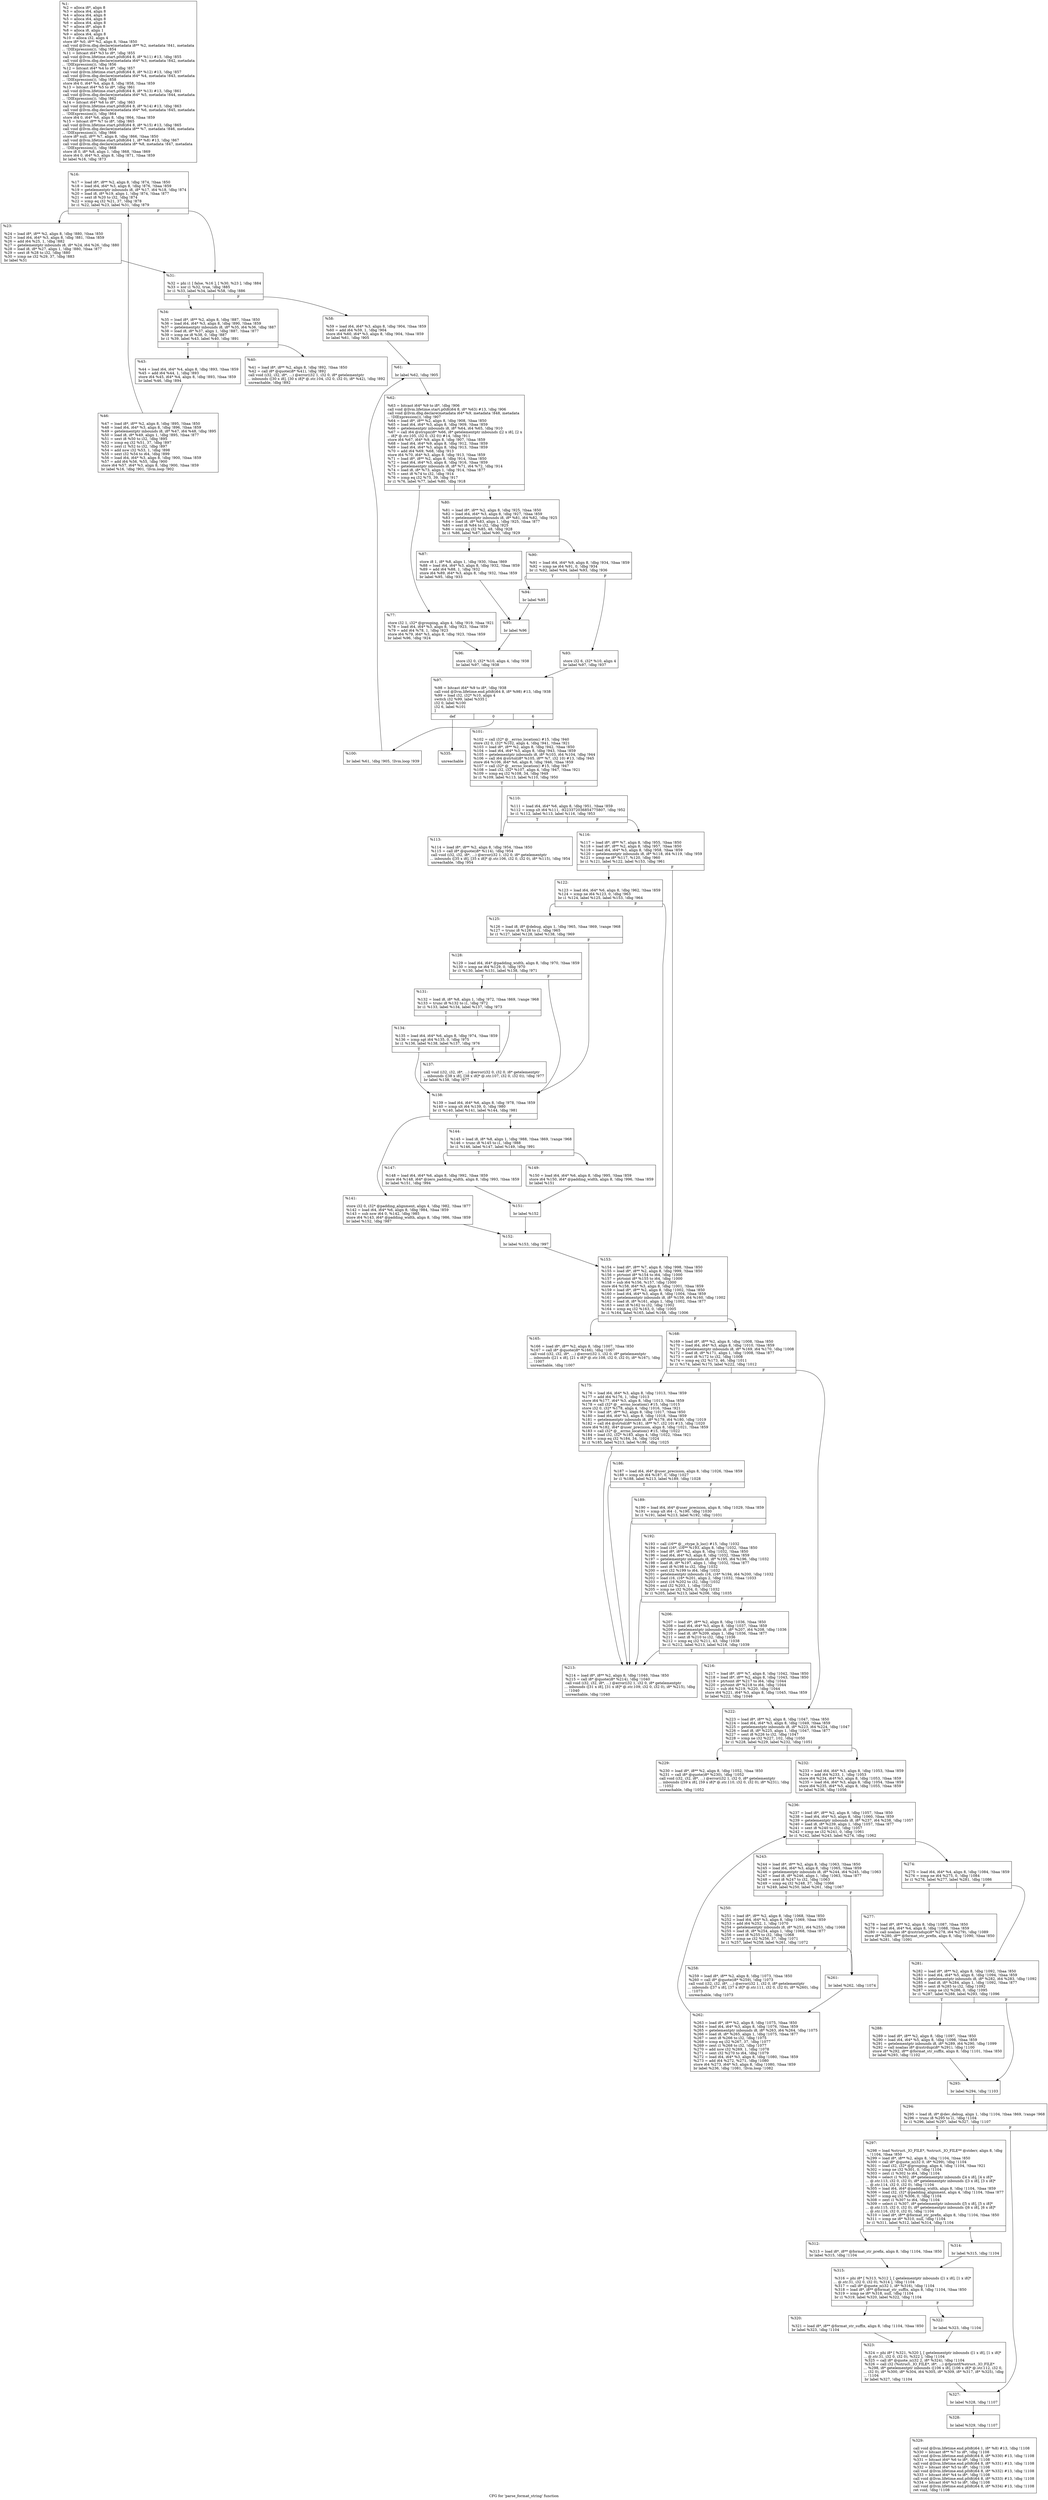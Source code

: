 digraph "CFG for 'parse_format_string' function" {
	label="CFG for 'parse_format_string' function";

	Node0xa82b40 [shape=record,label="{%1:\l  %2 = alloca i8*, align 8\l  %3 = alloca i64, align 8\l  %4 = alloca i64, align 8\l  %5 = alloca i64, align 8\l  %6 = alloca i64, align 8\l  %7 = alloca i8*, align 8\l  %8 = alloca i8, align 1\l  %9 = alloca i64, align 8\l  %10 = alloca i32, align 4\l  store i8* %0, i8** %2, align 8, !tbaa !850\l  call void @llvm.dbg.declare(metadata i8** %2, metadata !841, metadata\l... !DIExpression()), !dbg !854\l  %11 = bitcast i64* %3 to i8*, !dbg !855\l  call void @llvm.lifetime.start.p0i8(i64 8, i8* %11) #13, !dbg !855\l  call void @llvm.dbg.declare(metadata i64* %3, metadata !842, metadata\l... !DIExpression()), !dbg !856\l  %12 = bitcast i64* %4 to i8*, !dbg !857\l  call void @llvm.lifetime.start.p0i8(i64 8, i8* %12) #13, !dbg !857\l  call void @llvm.dbg.declare(metadata i64* %4, metadata !843, metadata\l... !DIExpression()), !dbg !858\l  store i64 0, i64* %4, align 8, !dbg !858, !tbaa !859\l  %13 = bitcast i64* %5 to i8*, !dbg !861\l  call void @llvm.lifetime.start.p0i8(i64 8, i8* %13) #13, !dbg !861\l  call void @llvm.dbg.declare(metadata i64* %5, metadata !844, metadata\l... !DIExpression()), !dbg !862\l  %14 = bitcast i64* %6 to i8*, !dbg !863\l  call void @llvm.lifetime.start.p0i8(i64 8, i8* %14) #13, !dbg !863\l  call void @llvm.dbg.declare(metadata i64* %6, metadata !845, metadata\l... !DIExpression()), !dbg !864\l  store i64 0, i64* %6, align 8, !dbg !864, !tbaa !859\l  %15 = bitcast i8** %7 to i8*, !dbg !865\l  call void @llvm.lifetime.start.p0i8(i64 8, i8* %15) #13, !dbg !865\l  call void @llvm.dbg.declare(metadata i8** %7, metadata !846, metadata\l... !DIExpression()), !dbg !866\l  store i8* null, i8** %7, align 8, !dbg !866, !tbaa !850\l  call void @llvm.lifetime.start.p0i8(i64 1, i8* %8) #13, !dbg !867\l  call void @llvm.dbg.declare(metadata i8* %8, metadata !847, metadata\l... !DIExpression()), !dbg !868\l  store i8 0, i8* %8, align 1, !dbg !868, !tbaa !869\l  store i64 0, i64* %3, align 8, !dbg !871, !tbaa !859\l  br label %16, !dbg !873\l}"];
	Node0xa82b40 -> Node0xaacb60;
	Node0xaacb60 [shape=record,label="{%16:\l\l  %17 = load i8*, i8** %2, align 8, !dbg !874, !tbaa !850\l  %18 = load i64, i64* %3, align 8, !dbg !876, !tbaa !859\l  %19 = getelementptr inbounds i8, i8* %17, i64 %18, !dbg !874\l  %20 = load i8, i8* %19, align 1, !dbg !874, !tbaa !877\l  %21 = sext i8 %20 to i32, !dbg !874\l  %22 = icmp eq i32 %21, 37, !dbg !878\l  br i1 %22, label %23, label %31, !dbg !879\l|{<s0>T|<s1>F}}"];
	Node0xaacb60:s0 -> Node0xaacbb0;
	Node0xaacb60:s1 -> Node0xaacc00;
	Node0xaacbb0 [shape=record,label="{%23:\l\l  %24 = load i8*, i8** %2, align 8, !dbg !880, !tbaa !850\l  %25 = load i64, i64* %3, align 8, !dbg !881, !tbaa !859\l  %26 = add i64 %25, 1, !dbg !882\l  %27 = getelementptr inbounds i8, i8* %24, i64 %26, !dbg !880\l  %28 = load i8, i8* %27, align 1, !dbg !880, !tbaa !877\l  %29 = sext i8 %28 to i32, !dbg !880\l  %30 = icmp ne i32 %29, 37, !dbg !883\l  br label %31\l}"];
	Node0xaacbb0 -> Node0xaacc00;
	Node0xaacc00 [shape=record,label="{%31:\l\l  %32 = phi i1 [ false, %16 ], [ %30, %23 ], !dbg !884\l  %33 = xor i1 %32, true, !dbg !885\l  br i1 %33, label %34, label %58, !dbg !886\l|{<s0>T|<s1>F}}"];
	Node0xaacc00:s0 -> Node0xaacc50;
	Node0xaacc00:s1 -> Node0xaacd90;
	Node0xaacc50 [shape=record,label="{%34:\l\l  %35 = load i8*, i8** %2, align 8, !dbg !887, !tbaa !850\l  %36 = load i64, i64* %3, align 8, !dbg !890, !tbaa !859\l  %37 = getelementptr inbounds i8, i8* %35, i64 %36, !dbg !887\l  %38 = load i8, i8* %37, align 1, !dbg !887, !tbaa !877\l  %39 = icmp ne i8 %38, 0, !dbg !887\l  br i1 %39, label %43, label %40, !dbg !891\l|{<s0>T|<s1>F}}"];
	Node0xaacc50:s0 -> Node0xaaccf0;
	Node0xaacc50:s1 -> Node0xaacca0;
	Node0xaacca0 [shape=record,label="{%40:\l\l  %41 = load i8*, i8** %2, align 8, !dbg !892, !tbaa !850\l  %42 = call i8* @quote(i8* %41), !dbg !892\l  call void (i32, i32, i8*, ...) @error(i32 1, i32 0, i8* getelementptr\l... inbounds ([30 x i8], [30 x i8]* @.str.104, i32 0, i32 0), i8* %42), !dbg !892\l  unreachable, !dbg !892\l}"];
	Node0xaaccf0 [shape=record,label="{%43:\l\l  %44 = load i64, i64* %4, align 8, !dbg !893, !tbaa !859\l  %45 = add i64 %44, 1, !dbg !893\l  store i64 %45, i64* %4, align 8, !dbg !893, !tbaa !859\l  br label %46, !dbg !894\l}"];
	Node0xaaccf0 -> Node0xaacd40;
	Node0xaacd40 [shape=record,label="{%46:\l\l  %47 = load i8*, i8** %2, align 8, !dbg !895, !tbaa !850\l  %48 = load i64, i64* %3, align 8, !dbg !896, !tbaa !859\l  %49 = getelementptr inbounds i8, i8* %47, i64 %48, !dbg !895\l  %50 = load i8, i8* %49, align 1, !dbg !895, !tbaa !877\l  %51 = sext i8 %50 to i32, !dbg !895\l  %52 = icmp eq i32 %51, 37, !dbg !897\l  %53 = zext i1 %52 to i32, !dbg !897\l  %54 = add nsw i32 %53, 1, !dbg !898\l  %55 = sext i32 %54 to i64, !dbg !899\l  %56 = load i64, i64* %3, align 8, !dbg !900, !tbaa !859\l  %57 = add i64 %56, %55, !dbg !900\l  store i64 %57, i64* %3, align 8, !dbg !900, !tbaa !859\l  br label %16, !dbg !901, !llvm.loop !902\l}"];
	Node0xaacd40 -> Node0xaacb60;
	Node0xaacd90 [shape=record,label="{%58:\l\l  %59 = load i64, i64* %3, align 8, !dbg !904, !tbaa !859\l  %60 = add i64 %59, 1, !dbg !904\l  store i64 %60, i64* %3, align 8, !dbg !904, !tbaa !859\l  br label %61, !dbg !905\l}"];
	Node0xaacd90 -> Node0xaacde0;
	Node0xaacde0 [shape=record,label="{%61:\l\l  br label %62, !dbg !905\l}"];
	Node0xaacde0 -> Node0xaace30;
	Node0xaace30 [shape=record,label="{%62:\l\l  %63 = bitcast i64* %9 to i8*, !dbg !906\l  call void @llvm.lifetime.start.p0i8(i64 8, i8* %63) #13, !dbg !906\l  call void @llvm.dbg.declare(metadata i64* %9, metadata !848, metadata\l... !DIExpression()), !dbg !907\l  %64 = load i8*, i8** %2, align 8, !dbg !908, !tbaa !850\l  %65 = load i64, i64* %3, align 8, !dbg !909, !tbaa !859\l  %66 = getelementptr inbounds i8, i8* %64, i64 %65, !dbg !910\l  %67 = call i64 @strspn(i8* %66, i8* getelementptr inbounds ([2 x i8], [2 x\l... i8]* @.str.105, i32 0, i32 0)) #14, !dbg !911\l  store i64 %67, i64* %9, align 8, !dbg !907, !tbaa !859\l  %68 = load i64, i64* %9, align 8, !dbg !912, !tbaa !859\l  %69 = load i64, i64* %3, align 8, !dbg !913, !tbaa !859\l  %70 = add i64 %69, %68, !dbg !913\l  store i64 %70, i64* %3, align 8, !dbg !913, !tbaa !859\l  %71 = load i8*, i8** %2, align 8, !dbg !914, !tbaa !850\l  %72 = load i64, i64* %3, align 8, !dbg !916, !tbaa !859\l  %73 = getelementptr inbounds i8, i8* %71, i64 %72, !dbg !914\l  %74 = load i8, i8* %73, align 1, !dbg !914, !tbaa !877\l  %75 = sext i8 %74 to i32, !dbg !914\l  %76 = icmp eq i32 %75, 39, !dbg !917\l  br i1 %76, label %77, label %80, !dbg !918\l|{<s0>T|<s1>F}}"];
	Node0xaace30:s0 -> Node0xaace80;
	Node0xaace30:s1 -> Node0xaaced0;
	Node0xaace80 [shape=record,label="{%77:\l\l  store i32 1, i32* @grouping, align 4, !dbg !919, !tbaa !921\l  %78 = load i64, i64* %3, align 8, !dbg !923, !tbaa !859\l  %79 = add i64 %78, 1, !dbg !923\l  store i64 %79, i64* %3, align 8, !dbg !923, !tbaa !859\l  br label %96, !dbg !924\l}"];
	Node0xaace80 -> Node0xaad0b0;
	Node0xaaced0 [shape=record,label="{%80:\l\l  %81 = load i8*, i8** %2, align 8, !dbg !925, !tbaa !850\l  %82 = load i64, i64* %3, align 8, !dbg !927, !tbaa !859\l  %83 = getelementptr inbounds i8, i8* %81, i64 %82, !dbg !925\l  %84 = load i8, i8* %83, align 1, !dbg !925, !tbaa !877\l  %85 = sext i8 %84 to i32, !dbg !925\l  %86 = icmp eq i32 %85, 48, !dbg !928\l  br i1 %86, label %87, label %90, !dbg !929\l|{<s0>T|<s1>F}}"];
	Node0xaaced0:s0 -> Node0xaacf20;
	Node0xaaced0:s1 -> Node0xaacf70;
	Node0xaacf20 [shape=record,label="{%87:\l\l  store i8 1, i8* %8, align 1, !dbg !930, !tbaa !869\l  %88 = load i64, i64* %3, align 8, !dbg !932, !tbaa !859\l  %89 = add i64 %88, 1, !dbg !932\l  store i64 %89, i64* %3, align 8, !dbg !932, !tbaa !859\l  br label %95, !dbg !933\l}"];
	Node0xaacf20 -> Node0xaad060;
	Node0xaacf70 [shape=record,label="{%90:\l\l  %91 = load i64, i64* %9, align 8, !dbg !934, !tbaa !859\l  %92 = icmp ne i64 %91, 0, !dbg !934\l  br i1 %92, label %94, label %93, !dbg !936\l|{<s0>T|<s1>F}}"];
	Node0xaacf70:s0 -> Node0xaad010;
	Node0xaacf70:s1 -> Node0xaacfc0;
	Node0xaacfc0 [shape=record,label="{%93:\l\l  store i32 6, i32* %10, align 4\l  br label %97, !dbg !937\l}"];
	Node0xaacfc0 -> Node0xaad100;
	Node0xaad010 [shape=record,label="{%94:\l\l  br label %95\l}"];
	Node0xaad010 -> Node0xaad060;
	Node0xaad060 [shape=record,label="{%95:\l\l  br label %96\l}"];
	Node0xaad060 -> Node0xaad0b0;
	Node0xaad0b0 [shape=record,label="{%96:\l\l  store i32 0, i32* %10, align 4, !dbg !938\l  br label %97, !dbg !938\l}"];
	Node0xaad0b0 -> Node0xaad100;
	Node0xaad100 [shape=record,label="{%97:\l\l  %98 = bitcast i64* %9 to i8*, !dbg !938\l  call void @llvm.lifetime.end.p0i8(i64 8, i8* %98) #13, !dbg !938\l  %99 = load i32, i32* %10, align 4\l  switch i32 %99, label %335 [\l    i32 0, label %100\l    i32 6, label %101\l  ]\l|{<s0>def|<s1>0|<s2>6}}"];
	Node0xaad100:s0 -> Node0xaae1e0;
	Node0xaad100:s1 -> Node0xaad150;
	Node0xaad100:s2 -> Node0xaad1a0;
	Node0xaad150 [shape=record,label="{%100:\l\l  br label %61, !dbg !905, !llvm.loop !939\l}"];
	Node0xaad150 -> Node0xaacde0;
	Node0xaad1a0 [shape=record,label="{%101:\l\l  %102 = call i32* @__errno_location() #15, !dbg !940\l  store i32 0, i32* %102, align 4, !dbg !941, !tbaa !921\l  %103 = load i8*, i8** %2, align 8, !dbg !942, !tbaa !850\l  %104 = load i64, i64* %3, align 8, !dbg !943, !tbaa !859\l  %105 = getelementptr inbounds i8, i8* %103, i64 %104, !dbg !944\l  %106 = call i64 @strtol(i8* %105, i8** %7, i32 10) #13, !dbg !945\l  store i64 %106, i64* %6, align 8, !dbg !946, !tbaa !859\l  %107 = call i32* @__errno_location() #15, !dbg !947\l  %108 = load i32, i32* %107, align 4, !dbg !947, !tbaa !921\l  %109 = icmp eq i32 %108, 34, !dbg !949\l  br i1 %109, label %113, label %110, !dbg !950\l|{<s0>T|<s1>F}}"];
	Node0xaad1a0:s0 -> Node0xaad240;
	Node0xaad1a0:s1 -> Node0xaad1f0;
	Node0xaad1f0 [shape=record,label="{%110:\l\l  %111 = load i64, i64* %6, align 8, !dbg !951, !tbaa !859\l  %112 = icmp slt i64 %111, -9223372036854775807, !dbg !952\l  br i1 %112, label %113, label %116, !dbg !953\l|{<s0>T|<s1>F}}"];
	Node0xaad1f0:s0 -> Node0xaad240;
	Node0xaad1f0:s1 -> Node0xaad290;
	Node0xaad240 [shape=record,label="{%113:\l\l  %114 = load i8*, i8** %2, align 8, !dbg !954, !tbaa !850\l  %115 = call i8* @quote(i8* %114), !dbg !954\l  call void (i32, i32, i8*, ...) @error(i32 1, i32 0, i8* getelementptr\l... inbounds ([35 x i8], [35 x i8]* @.str.106, i32 0, i32 0), i8* %115), !dbg !954\l  unreachable, !dbg !954\l}"];
	Node0xaad290 [shape=record,label="{%116:\l\l  %117 = load i8*, i8** %7, align 8, !dbg !955, !tbaa !850\l  %118 = load i8*, i8** %2, align 8, !dbg !957, !tbaa !850\l  %119 = load i64, i64* %3, align 8, !dbg !958, !tbaa !859\l  %120 = getelementptr inbounds i8, i8* %118, i64 %119, !dbg !959\l  %121 = icmp ne i8* %117, %120, !dbg !960\l  br i1 %121, label %122, label %153, !dbg !961\l|{<s0>T|<s1>F}}"];
	Node0xaad290:s0 -> Node0xaad2e0;
	Node0xaad290:s1 -> Node0xaad6f0;
	Node0xaad2e0 [shape=record,label="{%122:\l\l  %123 = load i64, i64* %6, align 8, !dbg !962, !tbaa !859\l  %124 = icmp ne i64 %123, 0, !dbg !963\l  br i1 %124, label %125, label %153, !dbg !964\l|{<s0>T|<s1>F}}"];
	Node0xaad2e0:s0 -> Node0xaad330;
	Node0xaad2e0:s1 -> Node0xaad6f0;
	Node0xaad330 [shape=record,label="{%125:\l\l  %126 = load i8, i8* @debug, align 1, !dbg !965, !tbaa !869, !range !968\l  %127 = trunc i8 %126 to i1, !dbg !965\l  br i1 %127, label %128, label %138, !dbg !969\l|{<s0>T|<s1>F}}"];
	Node0xaad330:s0 -> Node0xaad380;
	Node0xaad330:s1 -> Node0xaad4c0;
	Node0xaad380 [shape=record,label="{%128:\l\l  %129 = load i64, i64* @padding_width, align 8, !dbg !970, !tbaa !859\l  %130 = icmp ne i64 %129, 0, !dbg !970\l  br i1 %130, label %131, label %138, !dbg !971\l|{<s0>T|<s1>F}}"];
	Node0xaad380:s0 -> Node0xaad3d0;
	Node0xaad380:s1 -> Node0xaad4c0;
	Node0xaad3d0 [shape=record,label="{%131:\l\l  %132 = load i8, i8* %8, align 1, !dbg !972, !tbaa !869, !range !968\l  %133 = trunc i8 %132 to i1, !dbg !972\l  br i1 %133, label %134, label %137, !dbg !973\l|{<s0>T|<s1>F}}"];
	Node0xaad3d0:s0 -> Node0xaad420;
	Node0xaad3d0:s1 -> Node0xaad470;
	Node0xaad420 [shape=record,label="{%134:\l\l  %135 = load i64, i64* %6, align 8, !dbg !974, !tbaa !859\l  %136 = icmp sgt i64 %135, 0, !dbg !975\l  br i1 %136, label %138, label %137, !dbg !976\l|{<s0>T|<s1>F}}"];
	Node0xaad420:s0 -> Node0xaad4c0;
	Node0xaad420:s1 -> Node0xaad470;
	Node0xaad470 [shape=record,label="{%137:\l\l  call void (i32, i32, i8*, ...) @error(i32 0, i32 0, i8* getelementptr\l... inbounds ([38 x i8], [38 x i8]* @.str.107, i32 0, i32 0)), !dbg !977\l  br label %138, !dbg !977\l}"];
	Node0xaad470 -> Node0xaad4c0;
	Node0xaad4c0 [shape=record,label="{%138:\l\l  %139 = load i64, i64* %6, align 8, !dbg !978, !tbaa !859\l  %140 = icmp slt i64 %139, 0, !dbg !980\l  br i1 %140, label %141, label %144, !dbg !981\l|{<s0>T|<s1>F}}"];
	Node0xaad4c0:s0 -> Node0xaad510;
	Node0xaad4c0:s1 -> Node0xaad560;
	Node0xaad510 [shape=record,label="{%141:\l\l  store i32 0, i32* @padding_alignment, align 4, !dbg !982, !tbaa !877\l  %142 = load i64, i64* %6, align 8, !dbg !984, !tbaa !859\l  %143 = sub nsw i64 0, %142, !dbg !985\l  store i64 %143, i64* @padding_width, align 8, !dbg !986, !tbaa !859\l  br label %152, !dbg !987\l}"];
	Node0xaad510 -> Node0xaad6a0;
	Node0xaad560 [shape=record,label="{%144:\l\l  %145 = load i8, i8* %8, align 1, !dbg !988, !tbaa !869, !range !968\l  %146 = trunc i8 %145 to i1, !dbg !988\l  br i1 %146, label %147, label %149, !dbg !991\l|{<s0>T|<s1>F}}"];
	Node0xaad560:s0 -> Node0xaad5b0;
	Node0xaad560:s1 -> Node0xaad600;
	Node0xaad5b0 [shape=record,label="{%147:\l\l  %148 = load i64, i64* %6, align 8, !dbg !992, !tbaa !859\l  store i64 %148, i64* @zero_padding_width, align 8, !dbg !993, !tbaa !859\l  br label %151, !dbg !994\l}"];
	Node0xaad5b0 -> Node0xaad650;
	Node0xaad600 [shape=record,label="{%149:\l\l  %150 = load i64, i64* %6, align 8, !dbg !995, !tbaa !859\l  store i64 %150, i64* @padding_width, align 8, !dbg !996, !tbaa !859\l  br label %151\l}"];
	Node0xaad600 -> Node0xaad650;
	Node0xaad650 [shape=record,label="{%151:\l\l  br label %152\l}"];
	Node0xaad650 -> Node0xaad6a0;
	Node0xaad6a0 [shape=record,label="{%152:\l\l  br label %153, !dbg !997\l}"];
	Node0xaad6a0 -> Node0xaad6f0;
	Node0xaad6f0 [shape=record,label="{%153:\l\l  %154 = load i8*, i8** %7, align 8, !dbg !998, !tbaa !850\l  %155 = load i8*, i8** %2, align 8, !dbg !999, !tbaa !850\l  %156 = ptrtoint i8* %154 to i64, !dbg !1000\l  %157 = ptrtoint i8* %155 to i64, !dbg !1000\l  %158 = sub i64 %156, %157, !dbg !1000\l  store i64 %158, i64* %3, align 8, !dbg !1001, !tbaa !859\l  %159 = load i8*, i8** %2, align 8, !dbg !1002, !tbaa !850\l  %160 = load i64, i64* %3, align 8, !dbg !1004, !tbaa !859\l  %161 = getelementptr inbounds i8, i8* %159, i64 %160, !dbg !1002\l  %162 = load i8, i8* %161, align 1, !dbg !1002, !tbaa !877\l  %163 = sext i8 %162 to i32, !dbg !1002\l  %164 = icmp eq i32 %163, 0, !dbg !1005\l  br i1 %164, label %165, label %168, !dbg !1006\l|{<s0>T|<s1>F}}"];
	Node0xaad6f0:s0 -> Node0xaad740;
	Node0xaad6f0:s1 -> Node0xaad790;
	Node0xaad740 [shape=record,label="{%165:\l\l  %166 = load i8*, i8** %2, align 8, !dbg !1007, !tbaa !850\l  %167 = call i8* @quote(i8* %166), !dbg !1007\l  call void (i32, i32, i8*, ...) @error(i32 1, i32 0, i8* getelementptr\l... inbounds ([21 x i8], [21 x i8]* @.str.108, i32 0, i32 0), i8* %167), !dbg\l... !1007\l  unreachable, !dbg !1007\l}"];
	Node0xaad790 [shape=record,label="{%168:\l\l  %169 = load i8*, i8** %2, align 8, !dbg !1008, !tbaa !850\l  %170 = load i64, i64* %3, align 8, !dbg !1010, !tbaa !859\l  %171 = getelementptr inbounds i8, i8* %169, i64 %170, !dbg !1008\l  %172 = load i8, i8* %171, align 1, !dbg !1008, !tbaa !877\l  %173 = sext i8 %172 to i32, !dbg !1008\l  %174 = icmp eq i32 %173, 46, !dbg !1011\l  br i1 %174, label %175, label %222, !dbg !1012\l|{<s0>T|<s1>F}}"];
	Node0xaad790:s0 -> Node0xaad7e0;
	Node0xaad790:s1 -> Node0xaada10;
	Node0xaad7e0 [shape=record,label="{%175:\l\l  %176 = load i64, i64* %3, align 8, !dbg !1013, !tbaa !859\l  %177 = add i64 %176, 1, !dbg !1013\l  store i64 %177, i64* %3, align 8, !dbg !1013, !tbaa !859\l  %178 = call i32* @__errno_location() #15, !dbg !1015\l  store i32 0, i32* %178, align 4, !dbg !1016, !tbaa !921\l  %179 = load i8*, i8** %2, align 8, !dbg !1017, !tbaa !850\l  %180 = load i64, i64* %3, align 8, !dbg !1018, !tbaa !859\l  %181 = getelementptr inbounds i8, i8* %179, i64 %180, !dbg !1019\l  %182 = call i64 @strtol(i8* %181, i8** %7, i32 10) #13, !dbg !1020\l  store i64 %182, i64* @user_precision, align 8, !dbg !1021, !tbaa !859\l  %183 = call i32* @__errno_location() #15, !dbg !1022\l  %184 = load i32, i32* %183, align 4, !dbg !1022, !tbaa !921\l  %185 = icmp eq i32 %184, 34, !dbg !1024\l  br i1 %185, label %213, label %186, !dbg !1025\l|{<s0>T|<s1>F}}"];
	Node0xaad7e0:s0 -> Node0xaad970;
	Node0xaad7e0:s1 -> Node0xaad830;
	Node0xaad830 [shape=record,label="{%186:\l\l  %187 = load i64, i64* @user_precision, align 8, !dbg !1026, !tbaa !859\l  %188 = icmp slt i64 %187, 0, !dbg !1027\l  br i1 %188, label %213, label %189, !dbg !1028\l|{<s0>T|<s1>F}}"];
	Node0xaad830:s0 -> Node0xaad970;
	Node0xaad830:s1 -> Node0xaad880;
	Node0xaad880 [shape=record,label="{%189:\l\l  %190 = load i64, i64* @user_precision, align 8, !dbg !1029, !tbaa !859\l  %191 = icmp ult i64 -1, %190, !dbg !1030\l  br i1 %191, label %213, label %192, !dbg !1031\l|{<s0>T|<s1>F}}"];
	Node0xaad880:s0 -> Node0xaad970;
	Node0xaad880:s1 -> Node0xaad8d0;
	Node0xaad8d0 [shape=record,label="{%192:\l\l  %193 = call i16** @__ctype_b_loc() #15, !dbg !1032\l  %194 = load i16*, i16** %193, align 8, !dbg !1032, !tbaa !850\l  %195 = load i8*, i8** %2, align 8, !dbg !1032, !tbaa !850\l  %196 = load i64, i64* %3, align 8, !dbg !1032, !tbaa !859\l  %197 = getelementptr inbounds i8, i8* %195, i64 %196, !dbg !1032\l  %198 = load i8, i8* %197, align 1, !dbg !1032, !tbaa !877\l  %199 = sext i8 %198 to i32, !dbg !1032\l  %200 = sext i32 %199 to i64, !dbg !1032\l  %201 = getelementptr inbounds i16, i16* %194, i64 %200, !dbg !1032\l  %202 = load i16, i16* %201, align 2, !dbg !1032, !tbaa !1033\l  %203 = zext i16 %202 to i32, !dbg !1032\l  %204 = and i32 %203, 1, !dbg !1032\l  %205 = icmp ne i32 %204, 0, !dbg !1032\l  br i1 %205, label %213, label %206, !dbg !1035\l|{<s0>T|<s1>F}}"];
	Node0xaad8d0:s0 -> Node0xaad970;
	Node0xaad8d0:s1 -> Node0xaad920;
	Node0xaad920 [shape=record,label="{%206:\l\l  %207 = load i8*, i8** %2, align 8, !dbg !1036, !tbaa !850\l  %208 = load i64, i64* %3, align 8, !dbg !1037, !tbaa !859\l  %209 = getelementptr inbounds i8, i8* %207, i64 %208, !dbg !1036\l  %210 = load i8, i8* %209, align 1, !dbg !1036, !tbaa !877\l  %211 = sext i8 %210 to i32, !dbg !1036\l  %212 = icmp eq i32 %211, 43, !dbg !1038\l  br i1 %212, label %213, label %216, !dbg !1039\l|{<s0>T|<s1>F}}"];
	Node0xaad920:s0 -> Node0xaad970;
	Node0xaad920:s1 -> Node0xaad9c0;
	Node0xaad970 [shape=record,label="{%213:\l\l  %214 = load i8*, i8** %2, align 8, !dbg !1040, !tbaa !850\l  %215 = call i8* @quote(i8* %214), !dbg !1040\l  call void (i32, i32, i8*, ...) @error(i32 1, i32 0, i8* getelementptr\l... inbounds ([31 x i8], [31 x i8]* @.str.109, i32 0, i32 0), i8* %215), !dbg\l... !1040\l  unreachable, !dbg !1040\l}"];
	Node0xaad9c0 [shape=record,label="{%216:\l\l  %217 = load i8*, i8** %7, align 8, !dbg !1042, !tbaa !850\l  %218 = load i8*, i8** %2, align 8, !dbg !1043, !tbaa !850\l  %219 = ptrtoint i8* %217 to i64, !dbg !1044\l  %220 = ptrtoint i8* %218 to i64, !dbg !1044\l  %221 = sub i64 %219, %220, !dbg !1044\l  store i64 %221, i64* %3, align 8, !dbg !1045, !tbaa !859\l  br label %222, !dbg !1046\l}"];
	Node0xaad9c0 -> Node0xaada10;
	Node0xaada10 [shape=record,label="{%222:\l\l  %223 = load i8*, i8** %2, align 8, !dbg !1047, !tbaa !850\l  %224 = load i64, i64* %3, align 8, !dbg !1049, !tbaa !859\l  %225 = getelementptr inbounds i8, i8* %223, i64 %224, !dbg !1047\l  %226 = load i8, i8* %225, align 1, !dbg !1047, !tbaa !877\l  %227 = sext i8 %226 to i32, !dbg !1047\l  %228 = icmp ne i32 %227, 102, !dbg !1050\l  br i1 %228, label %229, label %232, !dbg !1051\l|{<s0>T|<s1>F}}"];
	Node0xaada10:s0 -> Node0xaada60;
	Node0xaada10:s1 -> Node0xaadab0;
	Node0xaada60 [shape=record,label="{%229:\l\l  %230 = load i8*, i8** %2, align 8, !dbg !1052, !tbaa !850\l  %231 = call i8* @quote(i8* %230), !dbg !1052\l  call void (i32, i32, i8*, ...) @error(i32 1, i32 0, i8* getelementptr\l... inbounds ([59 x i8], [59 x i8]* @.str.110, i32 0, i32 0), i8* %231), !dbg\l... !1052\l  unreachable, !dbg !1052\l}"];
	Node0xaadab0 [shape=record,label="{%232:\l\l  %233 = load i64, i64* %3, align 8, !dbg !1053, !tbaa !859\l  %234 = add i64 %233, 1, !dbg !1053\l  store i64 %234, i64* %3, align 8, !dbg !1053, !tbaa !859\l  %235 = load i64, i64* %3, align 8, !dbg !1054, !tbaa !859\l  store i64 %235, i64* %5, align 8, !dbg !1055, !tbaa !859\l  br label %236, !dbg !1056\l}"];
	Node0xaadab0 -> Node0xaadb00;
	Node0xaadb00 [shape=record,label="{%236:\l\l  %237 = load i8*, i8** %2, align 8, !dbg !1057, !tbaa !850\l  %238 = load i64, i64* %3, align 8, !dbg !1060, !tbaa !859\l  %239 = getelementptr inbounds i8, i8* %237, i64 %238, !dbg !1057\l  %240 = load i8, i8* %239, align 1, !dbg !1057, !tbaa !877\l  %241 = sext i8 %240 to i32, !dbg !1057\l  %242 = icmp ne i32 %241, 0, !dbg !1061\l  br i1 %242, label %243, label %274, !dbg !1062\l|{<s0>T|<s1>F}}"];
	Node0xaadb00:s0 -> Node0xaadb50;
	Node0xaadb00:s1 -> Node0xaadce0;
	Node0xaadb50 [shape=record,label="{%243:\l\l  %244 = load i8*, i8** %2, align 8, !dbg !1063, !tbaa !850\l  %245 = load i64, i64* %3, align 8, !dbg !1065, !tbaa !859\l  %246 = getelementptr inbounds i8, i8* %244, i64 %245, !dbg !1063\l  %247 = load i8, i8* %246, align 1, !dbg !1063, !tbaa !877\l  %248 = sext i8 %247 to i32, !dbg !1063\l  %249 = icmp eq i32 %248, 37, !dbg !1066\l  br i1 %249, label %250, label %261, !dbg !1067\l|{<s0>T|<s1>F}}"];
	Node0xaadb50:s0 -> Node0xaadba0;
	Node0xaadb50:s1 -> Node0xaadc40;
	Node0xaadba0 [shape=record,label="{%250:\l\l  %251 = load i8*, i8** %2, align 8, !dbg !1068, !tbaa !850\l  %252 = load i64, i64* %3, align 8, !dbg !1069, !tbaa !859\l  %253 = add i64 %252, 1, !dbg !1070\l  %254 = getelementptr inbounds i8, i8* %251, i64 %253, !dbg !1068\l  %255 = load i8, i8* %254, align 1, !dbg !1068, !tbaa !877\l  %256 = sext i8 %255 to i32, !dbg !1068\l  %257 = icmp ne i32 %256, 37, !dbg !1071\l  br i1 %257, label %258, label %261, !dbg !1072\l|{<s0>T|<s1>F}}"];
	Node0xaadba0:s0 -> Node0xaadbf0;
	Node0xaadba0:s1 -> Node0xaadc40;
	Node0xaadbf0 [shape=record,label="{%258:\l\l  %259 = load i8*, i8** %2, align 8, !dbg !1073, !tbaa !850\l  %260 = call i8* @quote(i8* %259), !dbg !1073\l  call void (i32, i32, i8*, ...) @error(i32 1, i32 0, i8* getelementptr\l... inbounds ([37 x i8], [37 x i8]* @.str.111, i32 0, i32 0), i8* %260), !dbg\l... !1073\l  unreachable, !dbg !1073\l}"];
	Node0xaadc40 [shape=record,label="{%261:\l\l  br label %262, !dbg !1074\l}"];
	Node0xaadc40 -> Node0xaadc90;
	Node0xaadc90 [shape=record,label="{%262:\l\l  %263 = load i8*, i8** %2, align 8, !dbg !1075, !tbaa !850\l  %264 = load i64, i64* %3, align 8, !dbg !1076, !tbaa !859\l  %265 = getelementptr inbounds i8, i8* %263, i64 %264, !dbg !1075\l  %266 = load i8, i8* %265, align 1, !dbg !1075, !tbaa !877\l  %267 = sext i8 %266 to i32, !dbg !1075\l  %268 = icmp eq i32 %267, 37, !dbg !1077\l  %269 = zext i1 %268 to i32, !dbg !1077\l  %270 = add nsw i32 %269, 1, !dbg !1078\l  %271 = sext i32 %270 to i64, !dbg !1079\l  %272 = load i64, i64* %3, align 8, !dbg !1080, !tbaa !859\l  %273 = add i64 %272, %271, !dbg !1080\l  store i64 %273, i64* %3, align 8, !dbg !1080, !tbaa !859\l  br label %236, !dbg !1081, !llvm.loop !1082\l}"];
	Node0xaadc90 -> Node0xaadb00;
	Node0xaadce0 [shape=record,label="{%274:\l\l  %275 = load i64, i64* %4, align 8, !dbg !1084, !tbaa !859\l  %276 = icmp ne i64 %275, 0, !dbg !1084\l  br i1 %276, label %277, label %281, !dbg !1086\l|{<s0>T|<s1>F}}"];
	Node0xaadce0:s0 -> Node0xaadd30;
	Node0xaadce0:s1 -> Node0xaadd80;
	Node0xaadd30 [shape=record,label="{%277:\l\l  %278 = load i8*, i8** %2, align 8, !dbg !1087, !tbaa !850\l  %279 = load i64, i64* %4, align 8, !dbg !1088, !tbaa !859\l  %280 = call noalias i8* @xstrndup(i8* %278, i64 %279), !dbg !1089\l  store i8* %280, i8** @format_str_prefix, align 8, !dbg !1090, !tbaa !850\l  br label %281, !dbg !1091\l}"];
	Node0xaadd30 -> Node0xaadd80;
	Node0xaadd80 [shape=record,label="{%281:\l\l  %282 = load i8*, i8** %2, align 8, !dbg !1092, !tbaa !850\l  %283 = load i64, i64* %5, align 8, !dbg !1094, !tbaa !859\l  %284 = getelementptr inbounds i8, i8* %282, i64 %283, !dbg !1092\l  %285 = load i8, i8* %284, align 1, !dbg !1092, !tbaa !877\l  %286 = sext i8 %285 to i32, !dbg !1092\l  %287 = icmp ne i32 %286, 0, !dbg !1095\l  br i1 %287, label %288, label %293, !dbg !1096\l|{<s0>T|<s1>F}}"];
	Node0xaadd80:s0 -> Node0xaaddd0;
	Node0xaadd80:s1 -> Node0xaade20;
	Node0xaaddd0 [shape=record,label="{%288:\l\l  %289 = load i8*, i8** %2, align 8, !dbg !1097, !tbaa !850\l  %290 = load i64, i64* %5, align 8, !dbg !1098, !tbaa !859\l  %291 = getelementptr inbounds i8, i8* %289, i64 %290, !dbg !1099\l  %292 = call noalias i8* @xstrdup(i8* %291), !dbg !1100\l  store i8* %292, i8** @format_str_suffix, align 8, !dbg !1101, !tbaa !850\l  br label %293, !dbg !1102\l}"];
	Node0xaaddd0 -> Node0xaade20;
	Node0xaade20 [shape=record,label="{%293:\l\l  br label %294, !dbg !1103\l}"];
	Node0xaade20 -> Node0xaade70;
	Node0xaade70 [shape=record,label="{%294:\l\l  %295 = load i8, i8* @dev_debug, align 1, !dbg !1104, !tbaa !869, !range !968\l  %296 = trunc i8 %295 to i1, !dbg !1104\l  br i1 %296, label %297, label %327, !dbg !1107\l|{<s0>T|<s1>F}}"];
	Node0xaade70:s0 -> Node0xaadec0;
	Node0xaade70:s1 -> Node0xaae0f0;
	Node0xaadec0 [shape=record,label="{%297:\l\l  %298 = load %struct._IO_FILE*, %struct._IO_FILE** @stderr, align 8, !dbg\l... !1104, !tbaa !850\l  %299 = load i8*, i8** %2, align 8, !dbg !1104, !tbaa !850\l  %300 = call i8* @quote_n(i32 0, i8* %299), !dbg !1104\l  %301 = load i32, i32* @grouping, align 4, !dbg !1104, !tbaa !921\l  %302 = icmp ne i32 %301, 0, !dbg !1104\l  %303 = zext i1 %302 to i64, !dbg !1104\l  %304 = select i1 %302, i8* getelementptr inbounds ([4 x i8], [4 x i8]*\l... @.str.113, i32 0, i32 0), i8* getelementptr inbounds ([3 x i8], [3 x i8]*\l... @.str.114, i32 0, i32 0), !dbg !1104\l  %305 = load i64, i64* @padding_width, align 8, !dbg !1104, !tbaa !859\l  %306 = load i32, i32* @padding_alignment, align 4, !dbg !1104, !tbaa !877\l  %307 = icmp eq i32 %306, 0, !dbg !1104\l  %308 = zext i1 %307 to i64, !dbg !1104\l  %309 = select i1 %307, i8* getelementptr inbounds ([5 x i8], [5 x i8]*\l... @.str.115, i32 0, i32 0), i8* getelementptr inbounds ([6 x i8], [6 x i8]*\l... @.str.116, i32 0, i32 0), !dbg !1104\l  %310 = load i8*, i8** @format_str_prefix, align 8, !dbg !1104, !tbaa !850\l  %311 = icmp ne i8* %310, null, !dbg !1104\l  br i1 %311, label %312, label %314, !dbg !1104\l|{<s0>T|<s1>F}}"];
	Node0xaadec0:s0 -> Node0xaadf10;
	Node0xaadec0:s1 -> Node0xaadf60;
	Node0xaadf10 [shape=record,label="{%312:\l\l  %313 = load i8*, i8** @format_str_prefix, align 8, !dbg !1104, !tbaa !850\l  br label %315, !dbg !1104\l}"];
	Node0xaadf10 -> Node0xaadfb0;
	Node0xaadf60 [shape=record,label="{%314:\l\l  br label %315, !dbg !1104\l}"];
	Node0xaadf60 -> Node0xaadfb0;
	Node0xaadfb0 [shape=record,label="{%315:\l\l  %316 = phi i8* [ %313, %312 ], [ getelementptr inbounds ([1 x i8], [1 x i8]*\l... @.str.31, i32 0, i32 0), %314 ], !dbg !1104\l  %317 = call i8* @quote_n(i32 1, i8* %316), !dbg !1104\l  %318 = load i8*, i8** @format_str_suffix, align 8, !dbg !1104, !tbaa !850\l  %319 = icmp ne i8* %318, null, !dbg !1104\l  br i1 %319, label %320, label %322, !dbg !1104\l|{<s0>T|<s1>F}}"];
	Node0xaadfb0:s0 -> Node0xaae000;
	Node0xaadfb0:s1 -> Node0xaae050;
	Node0xaae000 [shape=record,label="{%320:\l\l  %321 = load i8*, i8** @format_str_suffix, align 8, !dbg !1104, !tbaa !850\l  br label %323, !dbg !1104\l}"];
	Node0xaae000 -> Node0xaae0a0;
	Node0xaae050 [shape=record,label="{%322:\l\l  br label %323, !dbg !1104\l}"];
	Node0xaae050 -> Node0xaae0a0;
	Node0xaae0a0 [shape=record,label="{%323:\l\l  %324 = phi i8* [ %321, %320 ], [ getelementptr inbounds ([1 x i8], [1 x i8]*\l... @.str.31, i32 0, i32 0), %322 ], !dbg !1104\l  %325 = call i8* @quote_n(i32 2, i8* %324), !dbg !1104\l  %326 = call i32 (%struct._IO_FILE*, i8*, ...) @fprintf(%struct._IO_FILE*\l... %298, i8* getelementptr inbounds ([106 x i8], [106 x i8]* @.str.112, i32 0,\l... i32 0), i8* %300, i8* %304, i64 %305, i8* %309, i8* %317, i8* %325), !dbg\l... !1104\l  br label %327, !dbg !1104\l}"];
	Node0xaae0a0 -> Node0xaae0f0;
	Node0xaae0f0 [shape=record,label="{%327:\l\l  br label %328, !dbg !1107\l}"];
	Node0xaae0f0 -> Node0xaae140;
	Node0xaae140 [shape=record,label="{%328:\l\l  br label %329, !dbg !1107\l}"];
	Node0xaae140 -> Node0xaae190;
	Node0xaae190 [shape=record,label="{%329:\l\l  call void @llvm.lifetime.end.p0i8(i64 1, i8* %8) #13, !dbg !1108\l  %330 = bitcast i8** %7 to i8*, !dbg !1108\l  call void @llvm.lifetime.end.p0i8(i64 8, i8* %330) #13, !dbg !1108\l  %331 = bitcast i64* %6 to i8*, !dbg !1108\l  call void @llvm.lifetime.end.p0i8(i64 8, i8* %331) #13, !dbg !1108\l  %332 = bitcast i64* %5 to i8*, !dbg !1108\l  call void @llvm.lifetime.end.p0i8(i64 8, i8* %332) #13, !dbg !1108\l  %333 = bitcast i64* %4 to i8*, !dbg !1108\l  call void @llvm.lifetime.end.p0i8(i64 8, i8* %333) #13, !dbg !1108\l  %334 = bitcast i64* %3 to i8*, !dbg !1108\l  call void @llvm.lifetime.end.p0i8(i64 8, i8* %334) #13, !dbg !1108\l  ret void, !dbg !1108\l}"];
	Node0xaae1e0 [shape=record,label="{%335:\l\l  unreachable\l}"];
}
